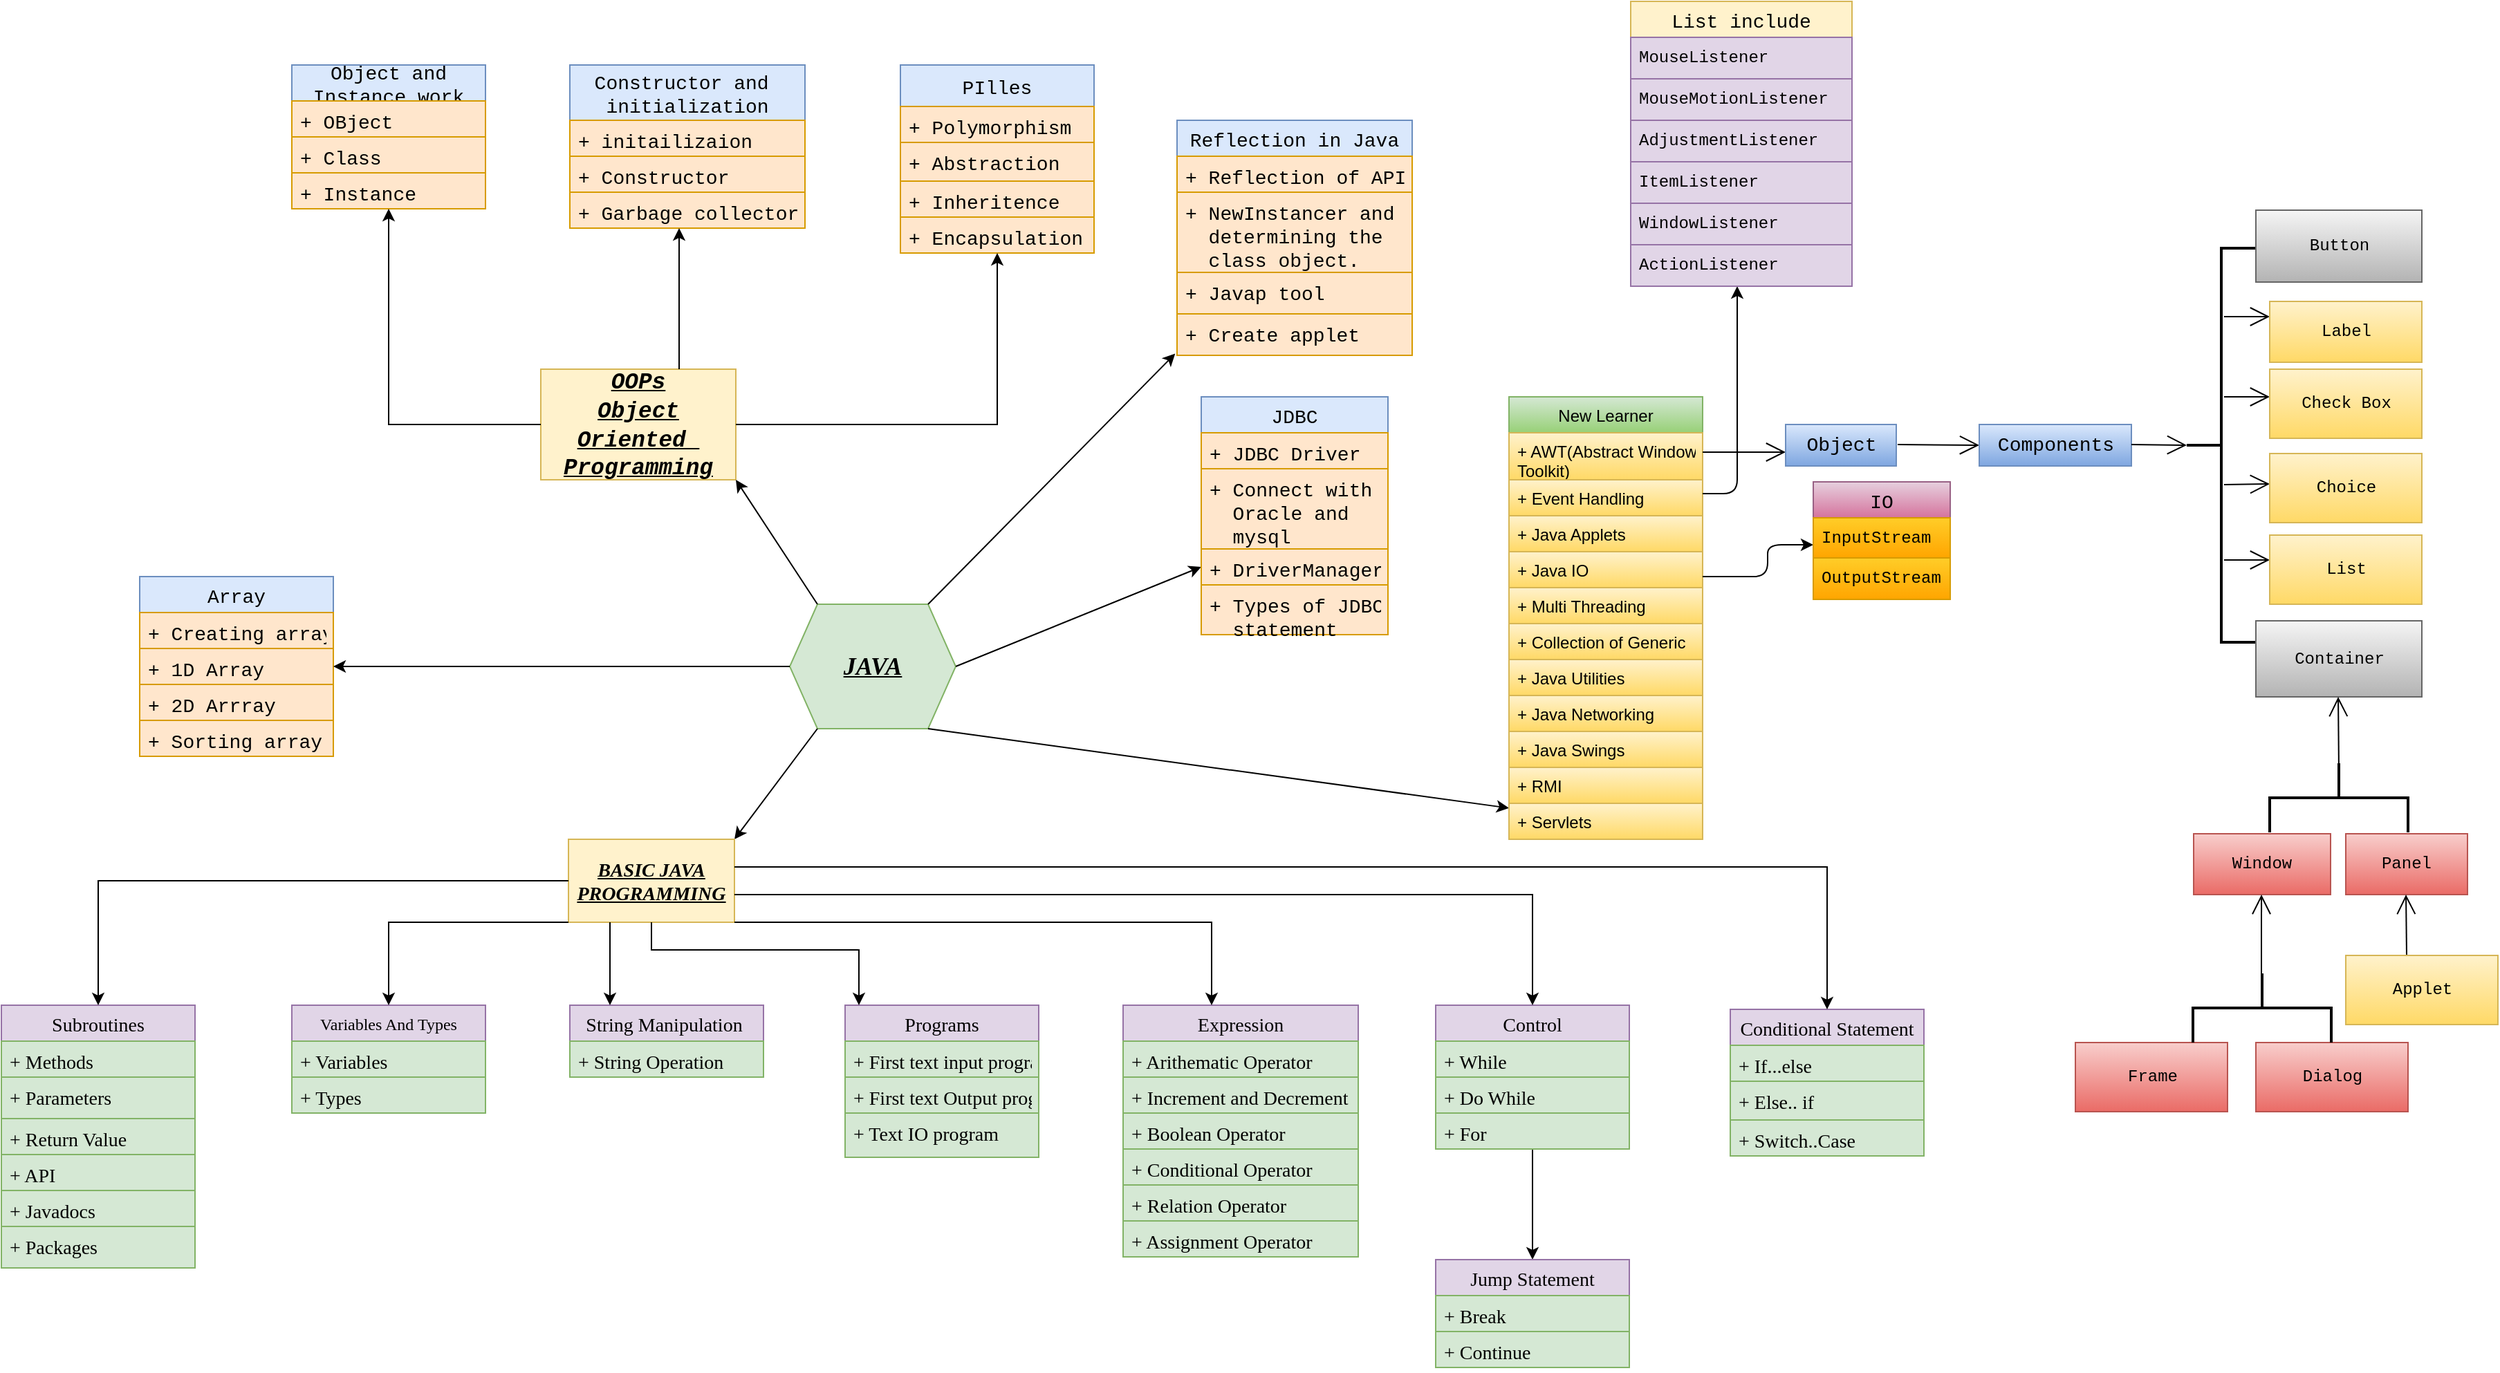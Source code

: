 <mxfile version="20.0.4" type="github">
  <diagram id="MmEPVt8AXvL0y0G6dtoI" name="Page-1">
    <mxGraphModel dx="2903" dy="2247" grid="1" gridSize="11" guides="1" tooltips="1" connect="1" arrows="1" fold="1" page="1" pageScale="1" pageWidth="827" pageHeight="1169" background="#FFFFFF" math="0" shadow="0">
      <root>
        <mxCell id="0" />
        <mxCell id="1" parent="0" />
        <mxCell id="1txfP_tEEvy0SsZAOrRQ-7" value="&lt;h2&gt;&lt;i&gt;&lt;b&gt;&lt;u&gt;JAVA&lt;/u&gt;&lt;/b&gt;&lt;/i&gt;&lt;/h2&gt;" style="shape=hexagon;perimeter=hexagonPerimeter2;whiteSpace=wrap;html=1;fixedSize=1;fontFamily=Lucida Console;strokeColor=#82b366;rounded=0;shadow=0;fillColor=#d5e8d4;" parent="1" vertex="1">
          <mxGeometry x="360" y="230" width="120" height="90" as="geometry" />
        </mxCell>
        <mxCell id="1txfP_tEEvy0SsZAOrRQ-9" value="" style="endArrow=classic;html=1;rounded=0;fontFamily=Lucida Console;entryX=1;entryY=0;entryDx=0;entryDy=0;" parent="1" target="1txfP_tEEvy0SsZAOrRQ-11" edge="1">
          <mxGeometry width="50" height="50" relative="1" as="geometry">
            <mxPoint x="380" y="320" as="sourcePoint" />
            <mxPoint x="330" y="400" as="targetPoint" />
          </mxGeometry>
        </mxCell>
        <mxCell id="1txfP_tEEvy0SsZAOrRQ-11" value="&lt;h3&gt;&lt;b&gt;&lt;u&gt;&lt;i&gt;&lt;font face=&quot;Times New Roman&quot;&gt;BASIC JAVA PROGRAMMING&lt;/font&gt;&lt;/i&gt;&lt;/u&gt;&lt;/b&gt;&lt;/h3&gt;" style="rounded=0;whiteSpace=wrap;html=1;shadow=0;fontFamily=Lucida Console;strokeColor=#d6b656;fillColor=#fff2cc;" parent="1" vertex="1">
          <mxGeometry x="200" y="400" width="120" height="60" as="geometry" />
        </mxCell>
        <mxCell id="1txfP_tEEvy0SsZAOrRQ-21" value="Variables And Types" style="swimlane;fontStyle=0;childLayout=stackLayout;horizontal=1;startSize=26;fillColor=#e1d5e7;horizontalStack=0;resizeParent=1;resizeParentMax=0;resizeLast=0;collapsible=1;marginBottom=0;rounded=0;shadow=0;fontFamily=Times New Roman;strokeColor=#9673a6;" parent="1" vertex="1">
          <mxGeometry y="520" width="140" height="78" as="geometry" />
        </mxCell>
        <mxCell id="1txfP_tEEvy0SsZAOrRQ-22" value="+ Variables" style="text;strokeColor=#82b366;fillColor=#d5e8d4;align=left;verticalAlign=top;spacingLeft=4;spacingRight=4;overflow=hidden;rotatable=0;points=[[0,0.5],[1,0.5]];portConstraint=eastwest;rounded=0;shadow=0;fontFamily=Times New Roman;fontSize=14;" parent="1txfP_tEEvy0SsZAOrRQ-21" vertex="1">
          <mxGeometry y="26" width="140" height="26" as="geometry" />
        </mxCell>
        <mxCell id="1txfP_tEEvy0SsZAOrRQ-23" value="+ Types" style="text;strokeColor=#82b366;fillColor=#d5e8d4;align=left;verticalAlign=top;spacingLeft=4;spacingRight=4;overflow=hidden;rotatable=0;points=[[0,0.5],[1,0.5]];portConstraint=eastwest;rounded=0;shadow=0;fontFamily=Times New Roman;fontSize=14;" parent="1txfP_tEEvy0SsZAOrRQ-21" vertex="1">
          <mxGeometry y="52" width="140" height="26" as="geometry" />
        </mxCell>
        <mxCell id="1txfP_tEEvy0SsZAOrRQ-25" value="String Manipulation " style="swimlane;fontStyle=0;childLayout=stackLayout;horizontal=1;startSize=26;fillColor=#e1d5e7;horizontalStack=0;resizeParent=1;resizeParentMax=0;resizeLast=0;collapsible=1;marginBottom=0;rounded=0;shadow=0;fontFamily=Times New Roman;fontSize=14;strokeColor=#9673a6;" parent="1" vertex="1">
          <mxGeometry x="201" y="520" width="140" height="52" as="geometry" />
        </mxCell>
        <mxCell id="1txfP_tEEvy0SsZAOrRQ-26" value="+ String Operation" style="text;strokeColor=#82b366;fillColor=#d5e8d4;align=left;verticalAlign=top;spacingLeft=4;spacingRight=4;overflow=hidden;rotatable=0;points=[[0,0.5],[1,0.5]];portConstraint=eastwest;rounded=0;shadow=0;fontFamily=Times New Roman;fontSize=14;" parent="1txfP_tEEvy0SsZAOrRQ-25" vertex="1">
          <mxGeometry y="26" width="140" height="26" as="geometry" />
        </mxCell>
        <mxCell id="1txfP_tEEvy0SsZAOrRQ-29" value="Programs" style="swimlane;fontStyle=0;childLayout=stackLayout;horizontal=1;startSize=26;fillColor=#e1d5e7;horizontalStack=0;resizeParent=1;resizeParentMax=0;resizeLast=0;collapsible=1;marginBottom=0;rounded=0;shadow=0;fontFamily=Times New Roman;fontSize=14;strokeColor=#9673a6;" parent="1" vertex="1">
          <mxGeometry x="400" y="520" width="140" height="110" as="geometry" />
        </mxCell>
        <mxCell id="1txfP_tEEvy0SsZAOrRQ-30" value="+ First text input program" style="text;strokeColor=#82b366;fillColor=#d5e8d4;align=left;verticalAlign=top;spacingLeft=4;spacingRight=4;overflow=hidden;rotatable=0;points=[[0,0.5],[1,0.5]];portConstraint=eastwest;rounded=0;shadow=0;fontFamily=Times New Roman;fontSize=14;" parent="1txfP_tEEvy0SsZAOrRQ-29" vertex="1">
          <mxGeometry y="26" width="140" height="26" as="geometry" />
        </mxCell>
        <mxCell id="1txfP_tEEvy0SsZAOrRQ-31" value="+ First text Output program" style="text;strokeColor=#82b366;fillColor=#d5e8d4;align=left;verticalAlign=top;spacingLeft=4;spacingRight=4;overflow=hidden;rotatable=0;points=[[0,0.5],[1,0.5]];portConstraint=eastwest;rounded=0;shadow=0;fontFamily=Times New Roman;fontSize=14;" parent="1txfP_tEEvy0SsZAOrRQ-29" vertex="1">
          <mxGeometry y="52" width="140" height="26" as="geometry" />
        </mxCell>
        <mxCell id="1txfP_tEEvy0SsZAOrRQ-32" value="+ Text IO program&#xa;" style="text;strokeColor=#82b366;fillColor=#d5e8d4;align=left;verticalAlign=top;spacingLeft=4;spacingRight=4;overflow=hidden;rotatable=0;points=[[0,0.5],[1,0.5]];portConstraint=eastwest;rounded=0;shadow=0;fontFamily=Times New Roman;fontSize=14;" parent="1txfP_tEEvy0SsZAOrRQ-29" vertex="1">
          <mxGeometry y="78" width="140" height="32" as="geometry" />
        </mxCell>
        <mxCell id="1txfP_tEEvy0SsZAOrRQ-34" value="Expression" style="swimlane;fontStyle=0;childLayout=stackLayout;horizontal=1;startSize=26;fillColor=#e1d5e7;horizontalStack=0;resizeParent=1;resizeParentMax=0;resizeLast=0;collapsible=1;marginBottom=0;rounded=0;shadow=0;fontFamily=Times New Roman;fontSize=14;strokeColor=#9673a6;" parent="1" vertex="1">
          <mxGeometry x="601" y="520" width="170" height="182" as="geometry" />
        </mxCell>
        <mxCell id="1txfP_tEEvy0SsZAOrRQ-35" value="+ Arithematic Operator" style="text;strokeColor=#82b366;fillColor=#d5e8d4;align=left;verticalAlign=top;spacingLeft=4;spacingRight=4;overflow=hidden;rotatable=0;points=[[0,0.5],[1,0.5]];portConstraint=eastwest;rounded=0;shadow=0;fontFamily=Times New Roman;fontSize=14;" parent="1txfP_tEEvy0SsZAOrRQ-34" vertex="1">
          <mxGeometry y="26" width="170" height="26" as="geometry" />
        </mxCell>
        <mxCell id="1txfP_tEEvy0SsZAOrRQ-36" value="+ Increment and Decrement " style="text;strokeColor=#82b366;fillColor=#d5e8d4;align=left;verticalAlign=top;spacingLeft=4;spacingRight=4;overflow=hidden;rotatable=0;points=[[0,0.5],[1,0.5]];portConstraint=eastwest;rounded=0;shadow=0;fontFamily=Times New Roman;fontSize=14;" parent="1txfP_tEEvy0SsZAOrRQ-34" vertex="1">
          <mxGeometry y="52" width="170" height="26" as="geometry" />
        </mxCell>
        <mxCell id="1txfP_tEEvy0SsZAOrRQ-51" value="+ Boolean Operator " style="text;strokeColor=#82b366;fillColor=#d5e8d4;align=left;verticalAlign=top;spacingLeft=4;spacingRight=4;overflow=hidden;rotatable=0;points=[[0,0.5],[1,0.5]];portConstraint=eastwest;rounded=0;shadow=0;fontFamily=Times New Roman;fontSize=14;" parent="1txfP_tEEvy0SsZAOrRQ-34" vertex="1">
          <mxGeometry y="78" width="170" height="26" as="geometry" />
        </mxCell>
        <mxCell id="1txfP_tEEvy0SsZAOrRQ-52" value="+ Conditional Operator" style="text;strokeColor=#82b366;fillColor=#d5e8d4;align=left;verticalAlign=top;spacingLeft=4;spacingRight=4;overflow=hidden;rotatable=0;points=[[0,0.5],[1,0.5]];portConstraint=eastwest;rounded=0;shadow=0;fontFamily=Times New Roman;fontSize=14;" parent="1txfP_tEEvy0SsZAOrRQ-34" vertex="1">
          <mxGeometry y="104" width="170" height="26" as="geometry" />
        </mxCell>
        <mxCell id="1txfP_tEEvy0SsZAOrRQ-37" value="+ Relation Operator" style="text;strokeColor=#82b366;fillColor=#d5e8d4;align=left;verticalAlign=top;spacingLeft=4;spacingRight=4;overflow=hidden;rotatable=0;points=[[0,0.5],[1,0.5]];portConstraint=eastwest;rounded=0;shadow=0;fontFamily=Times New Roman;fontSize=14;" parent="1txfP_tEEvy0SsZAOrRQ-34" vertex="1">
          <mxGeometry y="130" width="170" height="26" as="geometry" />
        </mxCell>
        <mxCell id="1txfP_tEEvy0SsZAOrRQ-53" value="+ Assignment Operator" style="text;strokeColor=#82b366;fillColor=#d5e8d4;align=left;verticalAlign=top;spacingLeft=4;spacingRight=4;overflow=hidden;rotatable=0;points=[[0,0.5],[1,0.5]];portConstraint=eastwest;rounded=0;shadow=0;fontFamily=Times New Roman;fontSize=14;" parent="1txfP_tEEvy0SsZAOrRQ-34" vertex="1">
          <mxGeometry y="156" width="170" height="26" as="geometry" />
        </mxCell>
        <mxCell id="1txfP_tEEvy0SsZAOrRQ-77" value="" style="edgeStyle=orthogonalEdgeStyle;rounded=0;orthogonalLoop=1;jettySize=auto;html=1;fontFamily=Times New Roman;fontSize=14;" parent="1" source="1txfP_tEEvy0SsZAOrRQ-69" target="1txfP_tEEvy0SsZAOrRQ-73" edge="1">
          <mxGeometry relative="1" as="geometry" />
        </mxCell>
        <mxCell id="1txfP_tEEvy0SsZAOrRQ-69" value="Control" style="swimlane;fontStyle=0;childLayout=stackLayout;horizontal=1;startSize=26;fillColor=#e1d5e7;horizontalStack=0;resizeParent=1;resizeParentMax=0;resizeLast=0;collapsible=1;marginBottom=0;rounded=0;shadow=0;fontFamily=Times New Roman;fontSize=14;strokeColor=#9673a6;" parent="1" vertex="1">
          <mxGeometry x="827" y="520" width="140" height="104" as="geometry" />
        </mxCell>
        <mxCell id="1txfP_tEEvy0SsZAOrRQ-70" value="+ While" style="text;strokeColor=#82b366;fillColor=#d5e8d4;align=left;verticalAlign=top;spacingLeft=4;spacingRight=4;overflow=hidden;rotatable=0;points=[[0,0.5],[1,0.5]];portConstraint=eastwest;rounded=0;shadow=0;fontFamily=Times New Roman;fontSize=14;" parent="1txfP_tEEvy0SsZAOrRQ-69" vertex="1">
          <mxGeometry y="26" width="140" height="26" as="geometry" />
        </mxCell>
        <mxCell id="1txfP_tEEvy0SsZAOrRQ-71" value="+ Do While" style="text;strokeColor=#82b366;fillColor=#d5e8d4;align=left;verticalAlign=top;spacingLeft=4;spacingRight=4;overflow=hidden;rotatable=0;points=[[0,0.5],[1,0.5]];portConstraint=eastwest;rounded=0;shadow=0;fontFamily=Times New Roman;fontSize=14;" parent="1txfP_tEEvy0SsZAOrRQ-69" vertex="1">
          <mxGeometry y="52" width="140" height="26" as="geometry" />
        </mxCell>
        <mxCell id="1txfP_tEEvy0SsZAOrRQ-72" value="+ For" style="text;strokeColor=#82b366;fillColor=#d5e8d4;align=left;verticalAlign=top;spacingLeft=4;spacingRight=4;overflow=hidden;rotatable=0;points=[[0,0.5],[1,0.5]];portConstraint=eastwest;rounded=0;shadow=0;fontFamily=Times New Roman;fontSize=14;" parent="1txfP_tEEvy0SsZAOrRQ-69" vertex="1">
          <mxGeometry y="78" width="140" height="26" as="geometry" />
        </mxCell>
        <mxCell id="1txfP_tEEvy0SsZAOrRQ-73" value="Jump Statement" style="swimlane;fontStyle=0;childLayout=stackLayout;horizontal=1;startSize=26;fillColor=#e1d5e7;horizontalStack=0;resizeParent=1;resizeParentMax=0;resizeLast=0;collapsible=1;marginBottom=0;rounded=0;shadow=0;fontFamily=Times New Roman;fontSize=14;strokeColor=#9673a6;" parent="1" vertex="1">
          <mxGeometry x="827" y="704" width="140" height="78" as="geometry" />
        </mxCell>
        <mxCell id="1txfP_tEEvy0SsZAOrRQ-74" value="+ Break" style="text;strokeColor=#82b366;fillColor=#d5e8d4;align=left;verticalAlign=top;spacingLeft=4;spacingRight=4;overflow=hidden;rotatable=0;points=[[0,0.5],[1,0.5]];portConstraint=eastwest;rounded=0;shadow=0;fontFamily=Times New Roman;fontSize=14;" parent="1txfP_tEEvy0SsZAOrRQ-73" vertex="1">
          <mxGeometry y="26" width="140" height="26" as="geometry" />
        </mxCell>
        <mxCell id="1txfP_tEEvy0SsZAOrRQ-75" value="+ Continue" style="text;strokeColor=#82b366;fillColor=#d5e8d4;align=left;verticalAlign=top;spacingLeft=4;spacingRight=4;overflow=hidden;rotatable=0;points=[[0,0.5],[1,0.5]];portConstraint=eastwest;rounded=0;shadow=0;fontFamily=Times New Roman;fontSize=14;" parent="1txfP_tEEvy0SsZAOrRQ-73" vertex="1">
          <mxGeometry y="52" width="140" height="26" as="geometry" />
        </mxCell>
        <mxCell id="1txfP_tEEvy0SsZAOrRQ-78" value="Conditional Statement" style="swimlane;fontStyle=0;childLayout=stackLayout;horizontal=1;startSize=26;fillColor=#e1d5e7;horizontalStack=0;resizeParent=1;resizeParentMax=0;resizeLast=0;collapsible=1;marginBottom=0;rounded=0;shadow=0;fontFamily=Times New Roman;fontSize=14;strokeColor=#9673a6;" parent="1" vertex="1">
          <mxGeometry x="1040" y="523" width="140" height="106" as="geometry" />
        </mxCell>
        <mxCell id="1txfP_tEEvy0SsZAOrRQ-79" value="+ If...else" style="text;strokeColor=#82b366;fillColor=#d5e8d4;align=left;verticalAlign=top;spacingLeft=4;spacingRight=4;overflow=hidden;rotatable=0;points=[[0,0.5],[1,0.5]];portConstraint=eastwest;rounded=0;shadow=0;fontFamily=Times New Roman;fontSize=14;" parent="1txfP_tEEvy0SsZAOrRQ-78" vertex="1">
          <mxGeometry y="26" width="140" height="26" as="geometry" />
        </mxCell>
        <mxCell id="1txfP_tEEvy0SsZAOrRQ-80" value="+ Else.. if" style="text;strokeColor=#82b366;fillColor=#d5e8d4;align=left;verticalAlign=top;spacingLeft=4;spacingRight=4;overflow=hidden;rotatable=0;points=[[0,0.5],[1,0.5]];portConstraint=eastwest;rounded=0;shadow=0;fontFamily=Times New Roman;fontSize=14;" parent="1txfP_tEEvy0SsZAOrRQ-78" vertex="1">
          <mxGeometry y="52" width="140" height="28" as="geometry" />
        </mxCell>
        <mxCell id="1txfP_tEEvy0SsZAOrRQ-81" value="+ Switch..Case" style="text;strokeColor=#82b366;fillColor=#d5e8d4;align=left;verticalAlign=top;spacingLeft=4;spacingRight=4;overflow=hidden;rotatable=0;points=[[0,0.5],[1,0.5]];portConstraint=eastwest;rounded=0;shadow=0;fontFamily=Times New Roman;fontSize=14;" parent="1txfP_tEEvy0SsZAOrRQ-78" vertex="1">
          <mxGeometry y="80" width="140" height="26" as="geometry" />
        </mxCell>
        <mxCell id="1txfP_tEEvy0SsZAOrRQ-82" value="Subroutines" style="swimlane;fontStyle=0;childLayout=stackLayout;horizontal=1;startSize=26;fillColor=#e1d5e7;horizontalStack=0;resizeParent=1;resizeParentMax=0;resizeLast=0;collapsible=1;marginBottom=0;rounded=0;shadow=0;fontFamily=Times New Roman;fontSize=14;strokeColor=#9673a6;" parent="1" vertex="1">
          <mxGeometry x="-210" y="520" width="140" height="190" as="geometry" />
        </mxCell>
        <mxCell id="1txfP_tEEvy0SsZAOrRQ-83" value="+ Methods " style="text;strokeColor=#82b366;fillColor=#d5e8d4;align=left;verticalAlign=top;spacingLeft=4;spacingRight=4;overflow=hidden;rotatable=0;points=[[0,0.5],[1,0.5]];portConstraint=eastwest;rounded=0;shadow=0;fontFamily=Times New Roman;fontSize=14;" parent="1txfP_tEEvy0SsZAOrRQ-82" vertex="1">
          <mxGeometry y="26" width="140" height="26" as="geometry" />
        </mxCell>
        <mxCell id="1txfP_tEEvy0SsZAOrRQ-84" value="+ Parameters" style="text;strokeColor=#82b366;fillColor=#d5e8d4;align=left;verticalAlign=top;spacingLeft=4;spacingRight=4;overflow=hidden;rotatable=0;points=[[0,0.5],[1,0.5]];portConstraint=eastwest;rounded=0;shadow=0;fontFamily=Times New Roman;fontSize=14;" parent="1txfP_tEEvy0SsZAOrRQ-82" vertex="1">
          <mxGeometry y="52" width="140" height="30" as="geometry" />
        </mxCell>
        <mxCell id="1txfP_tEEvy0SsZAOrRQ-86" value="+ Return Value" style="text;strokeColor=#82b366;fillColor=#d5e8d4;align=left;verticalAlign=top;spacingLeft=4;spacingRight=4;overflow=hidden;rotatable=0;points=[[0,0.5],[1,0.5]];portConstraint=eastwest;rounded=0;shadow=0;fontFamily=Times New Roman;fontSize=14;" parent="1txfP_tEEvy0SsZAOrRQ-82" vertex="1">
          <mxGeometry y="82" width="140" height="26" as="geometry" />
        </mxCell>
        <mxCell id="1txfP_tEEvy0SsZAOrRQ-85" value="+ API" style="text;strokeColor=#82b366;fillColor=#d5e8d4;align=left;verticalAlign=top;spacingLeft=4;spacingRight=4;overflow=hidden;rotatable=0;points=[[0,0.5],[1,0.5]];portConstraint=eastwest;rounded=0;shadow=0;fontFamily=Times New Roman;fontSize=14;" parent="1txfP_tEEvy0SsZAOrRQ-82" vertex="1">
          <mxGeometry y="108" width="140" height="26" as="geometry" />
        </mxCell>
        <mxCell id="1txfP_tEEvy0SsZAOrRQ-87" value="+ Javadocs" style="text;strokeColor=#82b366;fillColor=#d5e8d4;align=left;verticalAlign=top;spacingLeft=4;spacingRight=4;overflow=hidden;rotatable=0;points=[[0,0.5],[1,0.5]];portConstraint=eastwest;rounded=0;shadow=0;fontFamily=Times New Roman;fontSize=14;" parent="1txfP_tEEvy0SsZAOrRQ-82" vertex="1">
          <mxGeometry y="134" width="140" height="26" as="geometry" />
        </mxCell>
        <mxCell id="1txfP_tEEvy0SsZAOrRQ-88" value="+ Packages" style="text;strokeColor=#82b366;fillColor=#d5e8d4;align=left;verticalAlign=top;spacingLeft=4;spacingRight=4;overflow=hidden;rotatable=0;points=[[0,0.5],[1,0.5]];portConstraint=eastwest;rounded=0;shadow=0;fontFamily=Times New Roman;fontSize=14;" parent="1txfP_tEEvy0SsZAOrRQ-82" vertex="1">
          <mxGeometry y="160" width="140" height="30" as="geometry" />
        </mxCell>
        <mxCell id="1txfP_tEEvy0SsZAOrRQ-89" value="" style="edgeStyle=segmentEdgeStyle;endArrow=classic;html=1;rounded=0;fontFamily=Times New Roman;fontSize=14;" parent="1" source="1txfP_tEEvy0SsZAOrRQ-11" target="1txfP_tEEvy0SsZAOrRQ-82" edge="1">
          <mxGeometry width="50" height="50" relative="1" as="geometry">
            <mxPoint x="-80" y="440" as="sourcePoint" />
            <mxPoint x="-30" y="390" as="targetPoint" />
          </mxGeometry>
        </mxCell>
        <mxCell id="1txfP_tEEvy0SsZAOrRQ-90" value="" style="edgeStyle=segmentEdgeStyle;endArrow=classic;html=1;rounded=0;fontFamily=Times New Roman;fontSize=14;exitX=0;exitY=1;exitDx=0;exitDy=0;" parent="1" source="1txfP_tEEvy0SsZAOrRQ-11" target="1txfP_tEEvy0SsZAOrRQ-21" edge="1">
          <mxGeometry width="50" height="50" relative="1" as="geometry">
            <mxPoint x="30" y="510" as="sourcePoint" />
            <mxPoint x="80" y="460" as="targetPoint" />
          </mxGeometry>
        </mxCell>
        <mxCell id="1txfP_tEEvy0SsZAOrRQ-91" value="" style="edgeStyle=segmentEdgeStyle;endArrow=classic;html=1;rounded=0;fontFamily=Times New Roman;fontSize=14;" parent="1" source="1txfP_tEEvy0SsZAOrRQ-11" target="1txfP_tEEvy0SsZAOrRQ-25" edge="1">
          <mxGeometry width="50" height="50" relative="1" as="geometry">
            <mxPoint x="220" y="520" as="sourcePoint" />
            <mxPoint x="270" y="520" as="targetPoint" />
            <Array as="points">
              <mxPoint x="230" y="490" />
              <mxPoint x="230" y="490" />
            </Array>
          </mxGeometry>
        </mxCell>
        <mxCell id="1txfP_tEEvy0SsZAOrRQ-94" value="" style="edgeStyle=elbowEdgeStyle;elbow=vertical;endArrow=classic;html=1;rounded=0;fontFamily=Times New Roman;fontSize=14;" parent="1" source="1txfP_tEEvy0SsZAOrRQ-11" target="1txfP_tEEvy0SsZAOrRQ-29" edge="1">
          <mxGeometry width="50" height="50" relative="1" as="geometry">
            <mxPoint x="310" y="510" as="sourcePoint" />
            <mxPoint x="360" y="460" as="targetPoint" />
            <Array as="points">
              <mxPoint x="410" y="480" />
              <mxPoint x="420" y="490" />
              <mxPoint x="330" y="485" />
            </Array>
          </mxGeometry>
        </mxCell>
        <mxCell id="1txfP_tEEvy0SsZAOrRQ-96" value="" style="edgeStyle=segmentEdgeStyle;endArrow=classic;html=1;rounded=0;fontFamily=Times New Roman;fontSize=14;exitX=1;exitY=1;exitDx=0;exitDy=0;" parent="1" source="1txfP_tEEvy0SsZAOrRQ-11" target="1txfP_tEEvy0SsZAOrRQ-34" edge="1">
          <mxGeometry width="50" height="50" relative="1" as="geometry">
            <mxPoint x="460" y="440" as="sourcePoint" />
            <mxPoint x="660" y="490" as="targetPoint" />
            <Array as="points">
              <mxPoint x="665" y="460" />
            </Array>
          </mxGeometry>
        </mxCell>
        <mxCell id="1txfP_tEEvy0SsZAOrRQ-97" value="" style="edgeStyle=segmentEdgeStyle;endArrow=classic;html=1;rounded=0;fontFamily=Times New Roman;fontSize=14;" parent="1" target="1txfP_tEEvy0SsZAOrRQ-69" edge="1">
          <mxGeometry width="50" height="50" relative="1" as="geometry">
            <mxPoint x="320" y="440" as="sourcePoint" />
            <mxPoint x="370" y="390" as="targetPoint" />
            <Array as="points">
              <mxPoint x="897" y="440" />
            </Array>
          </mxGeometry>
        </mxCell>
        <mxCell id="1txfP_tEEvy0SsZAOrRQ-98" value="" style="edgeStyle=segmentEdgeStyle;endArrow=classic;html=1;rounded=0;fontFamily=Times New Roman;fontSize=14;" parent="1" target="1txfP_tEEvy0SsZAOrRQ-78" edge="1">
          <mxGeometry width="50" height="50" relative="1" as="geometry">
            <mxPoint x="320" y="420" as="sourcePoint" />
            <mxPoint x="370" y="370" as="targetPoint" />
            <Array as="points">
              <mxPoint x="1110" y="420" />
            </Array>
          </mxGeometry>
        </mxCell>
        <mxCell id="1txfP_tEEvy0SsZAOrRQ-99" value="&lt;h3&gt;&lt;font face=&quot;Courier New&quot;&gt;&lt;i&gt;&lt;u&gt;OOPs&lt;br&gt;Object Oriented&amp;nbsp;&lt;br&gt;Programming&lt;/u&gt;&lt;/i&gt;&lt;/font&gt;&lt;/h3&gt;" style="rounded=0;whiteSpace=wrap;html=1;shadow=0;fontFamily=Times New Roman;fontSize=14;strokeColor=#d6b656;align=center;fillColor=#fff2cc;" parent="1" vertex="1">
          <mxGeometry x="180" y="60" width="141" height="80" as="geometry" />
        </mxCell>
        <mxCell id="1txfP_tEEvy0SsZAOrRQ-100" value="" style="endArrow=classic;html=1;rounded=0;fontFamily=Times New Roman;fontSize=14;entryX=1;entryY=1;entryDx=0;entryDy=0;" parent="1" target="1txfP_tEEvy0SsZAOrRQ-99" edge="1">
          <mxGeometry width="50" height="50" relative="1" as="geometry">
            <mxPoint x="380" y="230" as="sourcePoint" />
            <mxPoint x="500" y="130" as="targetPoint" />
          </mxGeometry>
        </mxCell>
        <mxCell id="1txfP_tEEvy0SsZAOrRQ-101" value="Object and&#xa;Instance work" style="swimlane;fontStyle=0;childLayout=stackLayout;horizontal=1;startSize=26;fillColor=#dae8fc;horizontalStack=0;resizeParent=1;resizeParentMax=0;resizeLast=0;collapsible=1;marginBottom=0;rounded=0;shadow=0;fontFamily=Courier New;fontSize=14;strokeColor=#6c8ebf;" parent="1" vertex="1">
          <mxGeometry y="-160" width="140" height="104" as="geometry" />
        </mxCell>
        <mxCell id="1txfP_tEEvy0SsZAOrRQ-102" value="+ OBject" style="text;strokeColor=#d79b00;fillColor=#ffe6cc;align=left;verticalAlign=top;spacingLeft=4;spacingRight=4;overflow=hidden;rotatable=0;points=[[0,0.5],[1,0.5]];portConstraint=eastwest;rounded=0;shadow=0;fontFamily=Courier New;fontSize=14;" parent="1txfP_tEEvy0SsZAOrRQ-101" vertex="1">
          <mxGeometry y="26" width="140" height="26" as="geometry" />
        </mxCell>
        <mxCell id="1txfP_tEEvy0SsZAOrRQ-103" value="+ Class" style="text;strokeColor=#d79b00;fillColor=#ffe6cc;align=left;verticalAlign=top;spacingLeft=4;spacingRight=4;overflow=hidden;rotatable=0;points=[[0,0.5],[1,0.5]];portConstraint=eastwest;rounded=0;shadow=0;fontFamily=Courier New;fontSize=14;" parent="1txfP_tEEvy0SsZAOrRQ-101" vertex="1">
          <mxGeometry y="52" width="140" height="26" as="geometry" />
        </mxCell>
        <mxCell id="1txfP_tEEvy0SsZAOrRQ-104" value="+ Instance " style="text;strokeColor=#d79b00;fillColor=#ffe6cc;align=left;verticalAlign=top;spacingLeft=4;spacingRight=4;overflow=hidden;rotatable=0;points=[[0,0.5],[1,0.5]];portConstraint=eastwest;rounded=0;shadow=0;fontFamily=Courier New;fontSize=14;" parent="1txfP_tEEvy0SsZAOrRQ-101" vertex="1">
          <mxGeometry y="78" width="140" height="26" as="geometry" />
        </mxCell>
        <mxCell id="1txfP_tEEvy0SsZAOrRQ-105" value="Constructor and &#xa;initialization" style="swimlane;fontStyle=0;childLayout=stackLayout;horizontal=1;startSize=40;fillColor=#dae8fc;horizontalStack=0;resizeParent=1;resizeParentMax=0;resizeLast=0;collapsible=1;marginBottom=0;rounded=0;shadow=0;fontFamily=Courier New;fontSize=14;strokeColor=#6c8ebf;" parent="1" vertex="1">
          <mxGeometry x="201" y="-160" width="170" height="118" as="geometry" />
        </mxCell>
        <mxCell id="1txfP_tEEvy0SsZAOrRQ-106" value="+ initailizaion    " style="text;strokeColor=#d79b00;fillColor=#ffe6cc;align=left;verticalAlign=top;spacingLeft=4;spacingRight=4;overflow=hidden;rotatable=0;points=[[0,0.5],[1,0.5]];portConstraint=eastwest;rounded=0;shadow=0;fontFamily=Courier New;fontSize=14;" parent="1txfP_tEEvy0SsZAOrRQ-105" vertex="1">
          <mxGeometry y="40" width="170" height="26" as="geometry" />
        </mxCell>
        <mxCell id="1txfP_tEEvy0SsZAOrRQ-107" value="+ Constructor" style="text;strokeColor=#d79b00;fillColor=#ffe6cc;align=left;verticalAlign=top;spacingLeft=4;spacingRight=4;overflow=hidden;rotatable=0;points=[[0,0.5],[1,0.5]];portConstraint=eastwest;rounded=0;shadow=0;fontFamily=Courier New;fontSize=14;" parent="1txfP_tEEvy0SsZAOrRQ-105" vertex="1">
          <mxGeometry y="66" width="170" height="26" as="geometry" />
        </mxCell>
        <mxCell id="1txfP_tEEvy0SsZAOrRQ-108" value="+ Garbage collector" style="text;strokeColor=#d79b00;fillColor=#ffe6cc;align=left;verticalAlign=top;spacingLeft=4;spacingRight=4;overflow=hidden;rotatable=0;points=[[0,0.5],[1,0.5]];portConstraint=eastwest;rounded=0;shadow=0;fontFamily=Courier New;fontSize=14;" parent="1txfP_tEEvy0SsZAOrRQ-105" vertex="1">
          <mxGeometry y="92" width="170" height="26" as="geometry" />
        </mxCell>
        <mxCell id="1txfP_tEEvy0SsZAOrRQ-110" value="PIlles" style="swimlane;fontStyle=0;childLayout=stackLayout;horizontal=1;startSize=30;fillColor=#dae8fc;horizontalStack=0;resizeParent=1;resizeParentMax=0;resizeLast=0;collapsible=1;marginBottom=0;rounded=0;shadow=0;fontFamily=Courier New;fontSize=14;strokeColor=#6c8ebf;" parent="1" vertex="1">
          <mxGeometry x="440" y="-160" width="140" height="136" as="geometry" />
        </mxCell>
        <mxCell id="1txfP_tEEvy0SsZAOrRQ-111" value="+ Polymorphism" style="text;strokeColor=#d79b00;fillColor=#ffe6cc;align=left;verticalAlign=top;spacingLeft=4;spacingRight=4;overflow=hidden;rotatable=0;points=[[0,0.5],[1,0.5]];portConstraint=eastwest;rounded=0;shadow=0;fontFamily=Courier New;fontSize=14;" parent="1txfP_tEEvy0SsZAOrRQ-110" vertex="1">
          <mxGeometry y="30" width="140" height="26" as="geometry" />
        </mxCell>
        <mxCell id="1txfP_tEEvy0SsZAOrRQ-113" value="+ Abstraction" style="text;strokeColor=#d79b00;fillColor=#ffe6cc;align=left;verticalAlign=top;spacingLeft=4;spacingRight=4;overflow=hidden;rotatable=0;points=[[0,0.5],[1,0.5]];portConstraint=eastwest;rounded=0;shadow=0;fontFamily=Courier New;fontSize=14;" parent="1txfP_tEEvy0SsZAOrRQ-110" vertex="1">
          <mxGeometry y="56" width="140" height="28" as="geometry" />
        </mxCell>
        <mxCell id="1txfP_tEEvy0SsZAOrRQ-112" value="+ Inheritence&#xa;" style="text;strokeColor=#d79b00;fillColor=#ffe6cc;align=left;verticalAlign=top;spacingLeft=4;spacingRight=4;overflow=hidden;rotatable=0;points=[[0,0.5],[1,0.5]];portConstraint=eastwest;rounded=0;shadow=0;fontFamily=Courier New;fontSize=14;" parent="1txfP_tEEvy0SsZAOrRQ-110" vertex="1">
          <mxGeometry y="84" width="140" height="26" as="geometry" />
        </mxCell>
        <mxCell id="1txfP_tEEvy0SsZAOrRQ-114" value="+ Encapsulation" style="text;strokeColor=#d79b00;fillColor=#ffe6cc;align=left;verticalAlign=top;spacingLeft=4;spacingRight=4;overflow=hidden;rotatable=0;points=[[0,0.5],[1,0.5]];portConstraint=eastwest;rounded=0;shadow=0;fontFamily=Courier New;fontSize=14;" parent="1txfP_tEEvy0SsZAOrRQ-110" vertex="1">
          <mxGeometry y="110" width="140" height="26" as="geometry" />
        </mxCell>
        <mxCell id="1txfP_tEEvy0SsZAOrRQ-115" value="Array" style="swimlane;fontStyle=0;childLayout=stackLayout;horizontal=1;startSize=26;fillColor=#dae8fc;horizontalStack=0;resizeParent=1;resizeParentMax=0;resizeLast=0;collapsible=1;marginBottom=0;rounded=0;shadow=0;fontFamily=Courier New;fontSize=14;strokeColor=#6c8ebf;" parent="1" vertex="1">
          <mxGeometry x="-110" y="210" width="140" height="130" as="geometry" />
        </mxCell>
        <mxCell id="1txfP_tEEvy0SsZAOrRQ-116" value="+ Creating array" style="text;strokeColor=#d79b00;fillColor=#ffe6cc;align=left;verticalAlign=top;spacingLeft=4;spacingRight=4;overflow=hidden;rotatable=0;points=[[0,0.5],[1,0.5]];portConstraint=eastwest;rounded=0;shadow=0;fontFamily=Courier New;fontSize=14;" parent="1txfP_tEEvy0SsZAOrRQ-115" vertex="1">
          <mxGeometry y="26" width="140" height="26" as="geometry" />
        </mxCell>
        <mxCell id="1txfP_tEEvy0SsZAOrRQ-117" value="+ 1D Array" style="text;strokeColor=#d79b00;fillColor=#ffe6cc;align=left;verticalAlign=top;spacingLeft=4;spacingRight=4;overflow=hidden;rotatable=0;points=[[0,0.5],[1,0.5]];portConstraint=eastwest;rounded=0;shadow=0;fontFamily=Courier New;fontSize=14;" parent="1txfP_tEEvy0SsZAOrRQ-115" vertex="1">
          <mxGeometry y="52" width="140" height="26" as="geometry" />
        </mxCell>
        <mxCell id="1txfP_tEEvy0SsZAOrRQ-118" value="+ 2D Arrray" style="text;strokeColor=#d79b00;fillColor=#ffe6cc;align=left;verticalAlign=top;spacingLeft=4;spacingRight=4;overflow=hidden;rotatable=0;points=[[0,0.5],[1,0.5]];portConstraint=eastwest;rounded=0;shadow=0;fontFamily=Courier New;fontSize=14;" parent="1txfP_tEEvy0SsZAOrRQ-115" vertex="1">
          <mxGeometry y="78" width="140" height="26" as="geometry" />
        </mxCell>
        <mxCell id="1txfP_tEEvy0SsZAOrRQ-126" value="+ Sorting array" style="text;strokeColor=#d79b00;fillColor=#ffe6cc;align=left;verticalAlign=top;spacingLeft=4;spacingRight=4;overflow=hidden;rotatable=0;points=[[0,0.5],[1,0.5]];portConstraint=eastwest;rounded=0;shadow=0;fontFamily=Courier New;fontSize=14;" parent="1txfP_tEEvy0SsZAOrRQ-115" vertex="1">
          <mxGeometry y="104" width="140" height="26" as="geometry" />
        </mxCell>
        <mxCell id="1txfP_tEEvy0SsZAOrRQ-119" value="" style="edgeStyle=segmentEdgeStyle;endArrow=classic;html=1;rounded=0;fontFamily=Courier New;fontSize=14;" parent="1" source="1txfP_tEEvy0SsZAOrRQ-99" target="1txfP_tEEvy0SsZAOrRQ-104" edge="1">
          <mxGeometry width="50" height="50" relative="1" as="geometry">
            <mxPoint x="80" y="70" as="sourcePoint" />
            <mxPoint x="130" y="20" as="targetPoint" />
          </mxGeometry>
        </mxCell>
        <mxCell id="1txfP_tEEvy0SsZAOrRQ-120" value="" style="edgeStyle=segmentEdgeStyle;endArrow=classic;html=1;rounded=0;fontFamily=Courier New;fontSize=14;" parent="1" source="1txfP_tEEvy0SsZAOrRQ-99" target="1txfP_tEEvy0SsZAOrRQ-108" edge="1">
          <mxGeometry width="50" height="50" relative="1" as="geometry">
            <mxPoint x="225.5" y="8" as="sourcePoint" />
            <mxPoint x="260" y="-30" as="targetPoint" />
            <Array as="points">
              <mxPoint x="280" y="30" />
              <mxPoint x="280" y="30" />
            </Array>
          </mxGeometry>
        </mxCell>
        <mxCell id="1txfP_tEEvy0SsZAOrRQ-121" value="" style="edgeStyle=segmentEdgeStyle;endArrow=classic;html=1;rounded=0;fontFamily=Courier New;fontSize=14;" parent="1" target="1txfP_tEEvy0SsZAOrRQ-114" edge="1">
          <mxGeometry width="50" height="50" relative="1" as="geometry">
            <mxPoint x="321" y="100" as="sourcePoint" />
            <mxPoint x="371" y="50" as="targetPoint" />
          </mxGeometry>
        </mxCell>
        <mxCell id="1txfP_tEEvy0SsZAOrRQ-125" value="" style="endArrow=classic;html=1;rounded=0;fontFamily=Courier New;fontSize=14;exitX=0;exitY=0.5;exitDx=0;exitDy=0;" parent="1" source="1txfP_tEEvy0SsZAOrRQ-7" target="1txfP_tEEvy0SsZAOrRQ-117" edge="1">
          <mxGeometry width="50" height="50" relative="1" as="geometry">
            <mxPoint x="170" y="290" as="sourcePoint" />
            <mxPoint x="240" y="280" as="targetPoint" />
          </mxGeometry>
        </mxCell>
        <mxCell id="1txfP_tEEvy0SsZAOrRQ-127" value="Reflection in Java" style="swimlane;fontStyle=0;childLayout=stackLayout;horizontal=1;startSize=26;fillColor=#dae8fc;horizontalStack=0;resizeParent=1;resizeParentMax=0;resizeLast=0;collapsible=1;marginBottom=0;rounded=0;shadow=0;fontFamily=Courier New;fontSize=14;strokeColor=#6c8ebf;" parent="1" vertex="1">
          <mxGeometry x="640" y="-120" width="170" height="170" as="geometry" />
        </mxCell>
        <mxCell id="1txfP_tEEvy0SsZAOrRQ-129" value="+ Reflection of API" style="text;strokeColor=#d79b00;fillColor=#ffe6cc;align=left;verticalAlign=top;spacingLeft=4;spacingRight=4;overflow=hidden;rotatable=0;points=[[0,0.5],[1,0.5]];portConstraint=eastwest;rounded=0;shadow=0;fontFamily=Courier New;fontSize=14;" parent="1txfP_tEEvy0SsZAOrRQ-127" vertex="1">
          <mxGeometry y="26" width="170" height="26" as="geometry" />
        </mxCell>
        <mxCell id="1txfP_tEEvy0SsZAOrRQ-130" value="+ NewInstancer and &#xa;  determining the &#xa;  class object." style="text;strokeColor=#d79b00;fillColor=#ffe6cc;align=left;verticalAlign=top;spacingLeft=4;spacingRight=4;overflow=hidden;rotatable=0;points=[[0,0.5],[1,0.5]];portConstraint=eastwest;rounded=0;shadow=0;fontFamily=Courier New;fontSize=14;" parent="1txfP_tEEvy0SsZAOrRQ-127" vertex="1">
          <mxGeometry y="52" width="170" height="58" as="geometry" />
        </mxCell>
        <mxCell id="1txfP_tEEvy0SsZAOrRQ-131" value="+ Javap tool" style="text;strokeColor=#d79b00;fillColor=#ffe6cc;align=left;verticalAlign=top;spacingLeft=4;spacingRight=4;overflow=hidden;rotatable=0;points=[[0,0.5],[1,0.5]];portConstraint=eastwest;rounded=0;shadow=0;fontFamily=Courier New;fontSize=14;" parent="1txfP_tEEvy0SsZAOrRQ-127" vertex="1">
          <mxGeometry y="110" width="170" height="30" as="geometry" />
        </mxCell>
        <mxCell id="1txfP_tEEvy0SsZAOrRQ-132" value="+ Create applet " style="text;strokeColor=#d79b00;fillColor=#ffe6cc;align=left;verticalAlign=top;spacingLeft=4;spacingRight=4;overflow=hidden;rotatable=0;points=[[0,0.5],[1,0.5]];portConstraint=eastwest;rounded=0;shadow=0;fontFamily=Courier New;fontSize=14;" parent="1txfP_tEEvy0SsZAOrRQ-127" vertex="1">
          <mxGeometry y="140" width="170" height="30" as="geometry" />
        </mxCell>
        <mxCell id="1txfP_tEEvy0SsZAOrRQ-138" value="" style="endArrow=classic;html=1;rounded=0;fontFamily=Courier New;fontSize=14;entryX=-0.008;entryY=0.96;entryDx=0;entryDy=0;entryPerimeter=0;" parent="1" target="1txfP_tEEvy0SsZAOrRQ-132" edge="1">
          <mxGeometry width="50" height="50" relative="1" as="geometry">
            <mxPoint x="460" y="230" as="sourcePoint" />
            <mxPoint x="510" y="180" as="targetPoint" />
          </mxGeometry>
        </mxCell>
        <mxCell id="1txfP_tEEvy0SsZAOrRQ-139" value="" style="endArrow=classic;html=1;rounded=0;fontFamily=Courier New;fontSize=14;entryX=0;entryY=0.5;entryDx=0;entryDy=0;exitX=1;exitY=0.5;exitDx=0;exitDy=0;" parent="1" target="1txfP_tEEvy0SsZAOrRQ-143" edge="1" source="1txfP_tEEvy0SsZAOrRQ-7">
          <mxGeometry width="50" height="50" relative="1" as="geometry">
            <mxPoint x="460" y="320" as="sourcePoint" />
            <mxPoint x="830" y="320" as="targetPoint" />
            <Array as="points" />
          </mxGeometry>
        </mxCell>
        <mxCell id="1txfP_tEEvy0SsZAOrRQ-140" value="JDBC" style="swimlane;fontStyle=0;childLayout=stackLayout;horizontal=1;startSize=26;fillColor=#dae8fc;horizontalStack=0;resizeParent=1;resizeParentMax=0;resizeLast=0;collapsible=1;marginBottom=0;rounded=0;shadow=0;fontFamily=Courier New;fontSize=14;strokeColor=#6c8ebf;" parent="1" vertex="1">
          <mxGeometry x="657.5" y="80" width="135" height="172" as="geometry" />
        </mxCell>
        <mxCell id="1txfP_tEEvy0SsZAOrRQ-141" value="+ JDBC Driver" style="text;strokeColor=#d79b00;fillColor=#ffe6cc;align=left;verticalAlign=top;spacingLeft=4;spacingRight=4;overflow=hidden;rotatable=0;points=[[0,0.5],[1,0.5]];portConstraint=eastwest;rounded=0;shadow=0;fontFamily=Courier New;fontSize=14;" parent="1txfP_tEEvy0SsZAOrRQ-140" vertex="1">
          <mxGeometry y="26" width="135" height="26" as="geometry" />
        </mxCell>
        <mxCell id="1txfP_tEEvy0SsZAOrRQ-142" value="+ Connect with &#xa;  Oracle and&#xa;  mysql &#xa;" style="text;strokeColor=#d79b00;fillColor=#ffe6cc;align=left;verticalAlign=top;spacingLeft=4;spacingRight=4;overflow=hidden;rotatable=0;points=[[0,0.5],[1,0.5]];portConstraint=eastwest;rounded=0;shadow=0;fontFamily=Courier New;fontSize=14;" parent="1txfP_tEEvy0SsZAOrRQ-140" vertex="1">
          <mxGeometry y="52" width="135" height="58" as="geometry" />
        </mxCell>
        <mxCell id="1txfP_tEEvy0SsZAOrRQ-143" value="+ DriverManager" style="text;strokeColor=#d79b00;fillColor=#ffe6cc;align=left;verticalAlign=top;spacingLeft=4;spacingRight=4;overflow=hidden;rotatable=0;points=[[0,0.5],[1,0.5]];portConstraint=eastwest;rounded=0;shadow=0;fontFamily=Courier New;fontSize=14;" parent="1txfP_tEEvy0SsZAOrRQ-140" vertex="1">
          <mxGeometry y="110" width="135" height="26" as="geometry" />
        </mxCell>
        <mxCell id="1txfP_tEEvy0SsZAOrRQ-144" value="+ Types of JDBC&#xa;  statement" style="text;strokeColor=#d79b00;fillColor=#ffe6cc;align=left;verticalAlign=top;spacingLeft=4;spacingRight=4;overflow=hidden;rotatable=0;points=[[0,0.5],[1,0.5]];portConstraint=eastwest;rounded=0;shadow=0;fontFamily=Courier New;fontSize=14;" parent="1txfP_tEEvy0SsZAOrRQ-140" vertex="1">
          <mxGeometry y="136" width="135" height="36" as="geometry" />
        </mxCell>
        <mxCell id="Tlg2PelgI6Sl9QQYPp_V-2" value="" style="endArrow=classic;html=1;" edge="1" parent="1" target="Tlg2PelgI6Sl9QQYPp_V-14">
          <mxGeometry width="50" height="50" relative="1" as="geometry">
            <mxPoint x="460" y="320" as="sourcePoint" />
            <mxPoint x="840" y="320" as="targetPoint" />
          </mxGeometry>
        </mxCell>
        <mxCell id="Tlg2PelgI6Sl9QQYPp_V-3" value="New Learner" style="swimlane;fontStyle=0;childLayout=stackLayout;horizontal=1;startSize=26;fillColor=#d5e8d4;horizontalStack=0;resizeParent=1;resizeParentMax=0;resizeLast=0;collapsible=1;marginBottom=0;gradientColor=#97d077;strokeColor=#82b366;" vertex="1" parent="1">
          <mxGeometry x="880" y="80" width="140" height="320" as="geometry" />
        </mxCell>
        <mxCell id="Tlg2PelgI6Sl9QQYPp_V-4" value="+ AWT(Abstract Window&#xa;Toolkit)" style="text;strokeColor=#d6b656;fillColor=#fff2cc;align=left;verticalAlign=top;spacingLeft=4;spacingRight=4;overflow=hidden;rotatable=0;points=[[0,0.5],[1,0.5]];portConstraint=eastwest;gradientColor=#ffd966;" vertex="1" parent="Tlg2PelgI6Sl9QQYPp_V-3">
          <mxGeometry y="26" width="140" height="34" as="geometry" />
        </mxCell>
        <mxCell id="Tlg2PelgI6Sl9QQYPp_V-7" value="+ Event Handling" style="text;strokeColor=#d6b656;fillColor=#fff2cc;align=left;verticalAlign=top;spacingLeft=4;spacingRight=4;overflow=hidden;rotatable=0;points=[[0,0.5],[1,0.5]];portConstraint=eastwest;gradientColor=#ffd966;" vertex="1" parent="Tlg2PelgI6Sl9QQYPp_V-3">
          <mxGeometry y="60" width="140" height="26" as="geometry" />
        </mxCell>
        <mxCell id="Tlg2PelgI6Sl9QQYPp_V-8" value="+ Java Applets" style="text;strokeColor=#d6b656;fillColor=#fff2cc;align=left;verticalAlign=top;spacingLeft=4;spacingRight=4;overflow=hidden;rotatable=0;points=[[0,0.5],[1,0.5]];portConstraint=eastwest;gradientColor=#ffd966;" vertex="1" parent="Tlg2PelgI6Sl9QQYPp_V-3">
          <mxGeometry y="86" width="140" height="26" as="geometry" />
        </mxCell>
        <mxCell id="Tlg2PelgI6Sl9QQYPp_V-9" value="+ Java IO" style="text;strokeColor=#d6b656;fillColor=#fff2cc;align=left;verticalAlign=top;spacingLeft=4;spacingRight=4;overflow=hidden;rotatable=0;points=[[0,0.5],[1,0.5]];portConstraint=eastwest;gradientColor=#ffd966;" vertex="1" parent="Tlg2PelgI6Sl9QQYPp_V-3">
          <mxGeometry y="112" width="140" height="26" as="geometry" />
        </mxCell>
        <mxCell id="Tlg2PelgI6Sl9QQYPp_V-10" value="+ Multi Threading" style="text;strokeColor=#d6b656;fillColor=#fff2cc;align=left;verticalAlign=top;spacingLeft=4;spacingRight=4;overflow=hidden;rotatable=0;points=[[0,0.5],[1,0.5]];portConstraint=eastwest;gradientColor=#ffd966;" vertex="1" parent="Tlg2PelgI6Sl9QQYPp_V-3">
          <mxGeometry y="138" width="140" height="26" as="geometry" />
        </mxCell>
        <mxCell id="Tlg2PelgI6Sl9QQYPp_V-11" value="+ Collection of Generic" style="text;strokeColor=#d6b656;fillColor=#fff2cc;align=left;verticalAlign=top;spacingLeft=4;spacingRight=4;overflow=hidden;rotatable=0;points=[[0,0.5],[1,0.5]];portConstraint=eastwest;gradientColor=#ffd966;" vertex="1" parent="Tlg2PelgI6Sl9QQYPp_V-3">
          <mxGeometry y="164" width="140" height="26" as="geometry" />
        </mxCell>
        <mxCell id="Tlg2PelgI6Sl9QQYPp_V-12" value="+ Java Utilities" style="text;strokeColor=#d6b656;fillColor=#fff2cc;align=left;verticalAlign=top;spacingLeft=4;spacingRight=4;overflow=hidden;rotatable=0;points=[[0,0.5],[1,0.5]];portConstraint=eastwest;gradientColor=#ffd966;" vertex="1" parent="Tlg2PelgI6Sl9QQYPp_V-3">
          <mxGeometry y="190" width="140" height="26" as="geometry" />
        </mxCell>
        <mxCell id="Tlg2PelgI6Sl9QQYPp_V-13" value="+ Java Networking" style="text;strokeColor=#d6b656;fillColor=#fff2cc;align=left;verticalAlign=top;spacingLeft=4;spacingRight=4;overflow=hidden;rotatable=0;points=[[0,0.5],[1,0.5]];portConstraint=eastwest;gradientColor=#ffd966;" vertex="1" parent="Tlg2PelgI6Sl9QQYPp_V-3">
          <mxGeometry y="216" width="140" height="26" as="geometry" />
        </mxCell>
        <mxCell id="Tlg2PelgI6Sl9QQYPp_V-5" value="+ Java Swings" style="text;strokeColor=#d6b656;fillColor=#fff2cc;align=left;verticalAlign=top;spacingLeft=4;spacingRight=4;overflow=hidden;rotatable=0;points=[[0,0.5],[1,0.5]];portConstraint=eastwest;gradientColor=#ffd966;" vertex="1" parent="Tlg2PelgI6Sl9QQYPp_V-3">
          <mxGeometry y="242" width="140" height="26" as="geometry" />
        </mxCell>
        <mxCell id="Tlg2PelgI6Sl9QQYPp_V-6" value="+ RMI" style="text;strokeColor=#d6b656;fillColor=#fff2cc;align=left;verticalAlign=top;spacingLeft=4;spacingRight=4;overflow=hidden;rotatable=0;points=[[0,0.5],[1,0.5]];portConstraint=eastwest;gradientColor=#ffd966;" vertex="1" parent="Tlg2PelgI6Sl9QQYPp_V-3">
          <mxGeometry y="268" width="140" height="26" as="geometry" />
        </mxCell>
        <mxCell id="Tlg2PelgI6Sl9QQYPp_V-14" value="+ Servlets" style="text;strokeColor=#d6b656;fillColor=#fff2cc;align=left;verticalAlign=top;spacingLeft=4;spacingRight=4;overflow=hidden;rotatable=0;points=[[0,0.5],[1,0.5]];portConstraint=eastwest;gradientColor=#ffd966;" vertex="1" parent="Tlg2PelgI6Sl9QQYPp_V-3">
          <mxGeometry y="294" width="140" height="26" as="geometry" />
        </mxCell>
        <mxCell id="Tlg2PelgI6Sl9QQYPp_V-15" value="" style="endArrow=open;endFill=1;endSize=12;html=1;" edge="1" parent="1">
          <mxGeometry width="160" relative="1" as="geometry">
            <mxPoint x="1020" y="120" as="sourcePoint" />
            <mxPoint x="1080" y="120" as="targetPoint" />
            <Array as="points" />
          </mxGeometry>
        </mxCell>
        <mxCell id="Tlg2PelgI6Sl9QQYPp_V-17" value="&lt;h3&gt;&lt;span style=&quot;font-weight: normal;&quot;&gt;Object&lt;/span&gt;&lt;/h3&gt;" style="html=1;fontFamily=Courier New;fillColor=#dae8fc;gradientColor=#7ea6e0;strokeColor=#6c8ebf;" vertex="1" parent="1">
          <mxGeometry x="1080" y="100" width="80" height="30" as="geometry" />
        </mxCell>
        <mxCell id="Tlg2PelgI6Sl9QQYPp_V-18" value="" style="endArrow=open;endFill=1;endSize=12;html=1;fontFamily=Courier New;" edge="1" parent="1">
          <mxGeometry width="160" relative="1" as="geometry">
            <mxPoint x="1161" y="114.52" as="sourcePoint" />
            <mxPoint x="1220" y="115" as="targetPoint" />
          </mxGeometry>
        </mxCell>
        <mxCell id="Tlg2PelgI6Sl9QQYPp_V-19" value="&lt;h3&gt;&lt;span style=&quot;font-weight: normal;&quot;&gt;Components&lt;/span&gt;&lt;/h3&gt;" style="html=1;fontFamily=Courier New;fillColor=#dae8fc;gradientColor=#7ea6e0;strokeColor=#6c8ebf;" vertex="1" parent="1">
          <mxGeometry x="1220" y="100" width="110" height="30" as="geometry" />
        </mxCell>
        <mxCell id="Tlg2PelgI6Sl9QQYPp_V-20" value="" style="endArrow=open;endFill=1;endSize=12;html=1;fontFamily=Courier New;" edge="1" parent="1">
          <mxGeometry width="160" relative="1" as="geometry">
            <mxPoint x="1330" y="114.52" as="sourcePoint" />
            <mxPoint x="1370" y="115" as="targetPoint" />
            <Array as="points" />
          </mxGeometry>
        </mxCell>
        <mxCell id="Tlg2PelgI6Sl9QQYPp_V-22" value="" style="strokeWidth=2;html=1;shape=mxgraph.flowchart.annotation_2;align=left;labelPosition=right;pointerEvents=1;fontFamily=Courier New;" vertex="1" parent="1">
          <mxGeometry x="1370" y="-27.5" width="50" height="285" as="geometry" />
        </mxCell>
        <mxCell id="Tlg2PelgI6Sl9QQYPp_V-52" value="" style="endArrow=open;endFill=1;endSize=12;html=1;fontFamily=Courier New;" edge="1" parent="1">
          <mxGeometry width="160" relative="1" as="geometry">
            <mxPoint x="1397" y="22" as="sourcePoint" />
            <mxPoint x="1430" y="22" as="targetPoint" />
            <Array as="points">
              <mxPoint x="1408" y="22" />
            </Array>
          </mxGeometry>
        </mxCell>
        <mxCell id="Tlg2PelgI6Sl9QQYPp_V-53" value="" style="endArrow=open;endFill=1;endSize=12;html=1;fontFamily=Courier New;" edge="1" parent="1">
          <mxGeometry width="160" relative="1" as="geometry">
            <mxPoint x="1397" y="198" as="sourcePoint" />
            <mxPoint x="1430" y="198" as="targetPoint" />
          </mxGeometry>
        </mxCell>
        <mxCell id="Tlg2PelgI6Sl9QQYPp_V-55" value="" style="endArrow=open;endFill=1;endSize=12;html=1;fontFamily=Courier New;" edge="1" parent="1">
          <mxGeometry width="160" relative="1" as="geometry">
            <mxPoint x="1397" y="143.52" as="sourcePoint" />
            <mxPoint x="1430" y="143" as="targetPoint" />
            <Array as="points" />
          </mxGeometry>
        </mxCell>
        <mxCell id="Tlg2PelgI6Sl9QQYPp_V-56" value="" style="endArrow=open;endFill=1;endSize=12;html=1;fontFamily=Courier New;" edge="1" parent="1">
          <mxGeometry width="160" relative="1" as="geometry">
            <mxPoint x="1397" y="80" as="sourcePoint" />
            <mxPoint x="1430" y="80" as="targetPoint" />
          </mxGeometry>
        </mxCell>
        <mxCell id="Tlg2PelgI6Sl9QQYPp_V-58" value="Container" style="html=1;fontFamily=Courier New;fillColor=#f5f5f5;gradientColor=#b3b3b3;strokeColor=#666666;" vertex="1" parent="1">
          <mxGeometry x="1420" y="242" width="120" height="55" as="geometry" />
        </mxCell>
        <mxCell id="Tlg2PelgI6Sl9QQYPp_V-59" value="List" style="html=1;fontFamily=Courier New;fillColor=#fff2cc;gradientColor=#ffd966;strokeColor=#d6b656;" vertex="1" parent="1">
          <mxGeometry x="1430" y="180" width="110" height="50" as="geometry" />
        </mxCell>
        <mxCell id="Tlg2PelgI6Sl9QQYPp_V-60" value="Choice" style="html=1;fontFamily=Courier New;fillColor=#fff2cc;gradientColor=#ffd966;strokeColor=#d6b656;" vertex="1" parent="1">
          <mxGeometry x="1430" y="121" width="110" height="50" as="geometry" />
        </mxCell>
        <mxCell id="Tlg2PelgI6Sl9QQYPp_V-61" value="Check Box" style="html=1;fontFamily=Courier New;fillColor=#fff2cc;gradientColor=#ffd966;strokeColor=#d6b656;" vertex="1" parent="1">
          <mxGeometry x="1430" y="60" width="110" height="50" as="geometry" />
        </mxCell>
        <mxCell id="Tlg2PelgI6Sl9QQYPp_V-62" value="Label" style="html=1;fontFamily=Courier New;fillColor=#fff2cc;gradientColor=#ffd966;strokeColor=#d6b656;" vertex="1" parent="1">
          <mxGeometry x="1430" y="11" width="110" height="44" as="geometry" />
        </mxCell>
        <mxCell id="Tlg2PelgI6Sl9QQYPp_V-63" value="Button" style="html=1;fontFamily=Courier New;fillColor=#f5f5f5;gradientColor=#b3b3b3;strokeColor=#666666;" vertex="1" parent="1">
          <mxGeometry x="1420" y="-55" width="120" height="52" as="geometry" />
        </mxCell>
        <mxCell id="Tlg2PelgI6Sl9QQYPp_V-68" value="" style="endArrow=open;endFill=1;endSize=12;html=1;fontFamily=Courier New;" edge="1" parent="1">
          <mxGeometry width="160" relative="1" as="geometry">
            <mxPoint x="1480" y="352" as="sourcePoint" />
            <mxPoint x="1479.52" y="297" as="targetPoint" />
          </mxGeometry>
        </mxCell>
        <mxCell id="Tlg2PelgI6Sl9QQYPp_V-69" value="" style="strokeWidth=2;html=1;shape=mxgraph.flowchart.annotation_2;align=left;labelPosition=right;pointerEvents=1;fontFamily=Courier New;rotation=90;" vertex="1" parent="1">
          <mxGeometry x="1455" y="320" width="50" height="100" as="geometry" />
        </mxCell>
        <mxCell id="Tlg2PelgI6Sl9QQYPp_V-70" value="Panel" style="rounded=0;whiteSpace=wrap;html=1;fontFamily=Courier New;fillColor=#f8cecc;gradientColor=#ea6b66;strokeColor=#b85450;" vertex="1" parent="1">
          <mxGeometry x="1485" y="396" width="88" height="44" as="geometry" />
        </mxCell>
        <mxCell id="Tlg2PelgI6Sl9QQYPp_V-71" value="Window" style="rounded=0;whiteSpace=wrap;html=1;fontFamily=Courier New;fillColor=#f8cecc;gradientColor=#ea6b66;strokeColor=#b85450;" vertex="1" parent="1">
          <mxGeometry x="1375" y="396" width="99" height="44" as="geometry" />
        </mxCell>
        <mxCell id="Tlg2PelgI6Sl9QQYPp_V-72" value="" style="endArrow=open;endFill=1;endSize=12;html=1;fontFamily=Courier New;" edge="1" parent="1">
          <mxGeometry width="160" relative="1" as="geometry">
            <mxPoint x="1529" y="484" as="sourcePoint" />
            <mxPoint x="1528.52" y="440" as="targetPoint" />
          </mxGeometry>
        </mxCell>
        <mxCell id="Tlg2PelgI6Sl9QQYPp_V-73" value="Applet" style="html=1;fontFamily=Courier New;fillColor=#fff2cc;strokeColor=#d6b656;gradientColor=#ffd966;" vertex="1" parent="1">
          <mxGeometry x="1485" y="484" width="110" height="50" as="geometry" />
        </mxCell>
        <mxCell id="Tlg2PelgI6Sl9QQYPp_V-74" value="" style="endArrow=open;endFill=1;endSize=12;html=1;fontFamily=Courier New;" edge="1" parent="1">
          <mxGeometry width="160" relative="1" as="geometry">
            <mxPoint x="1424" y="506" as="sourcePoint" />
            <mxPoint x="1424.02" y="440" as="targetPoint" />
          </mxGeometry>
        </mxCell>
        <mxCell id="Tlg2PelgI6Sl9QQYPp_V-75" value="Dialog" style="html=1;fontFamily=Courier New;fillColor=#f8cecc;gradientColor=#ea6b66;strokeColor=#b85450;" vertex="1" parent="1">
          <mxGeometry x="1420" y="547" width="110" height="50" as="geometry" />
        </mxCell>
        <mxCell id="Tlg2PelgI6Sl9QQYPp_V-76" value="Frame" style="html=1;fontFamily=Courier New;fillColor=#f8cecc;gradientColor=#ea6b66;strokeColor=#b85450;" vertex="1" parent="1">
          <mxGeometry x="1289.5" y="547" width="110" height="50" as="geometry" />
        </mxCell>
        <mxCell id="Tlg2PelgI6Sl9QQYPp_V-77" value="" style="strokeWidth=2;html=1;shape=mxgraph.flowchart.annotation_2;align=left;labelPosition=right;pointerEvents=1;fontFamily=Courier New;rotation=90;" vertex="1" parent="1">
          <mxGeometry x="1399.5" y="472" width="50" height="100" as="geometry" />
        </mxCell>
        <mxCell id="Tlg2PelgI6Sl9QQYPp_V-78" value="" style="edgeStyle=segmentEdgeStyle;endArrow=classic;html=1;fontFamily=Courier New;" edge="1" parent="1">
          <mxGeometry width="50" height="50" relative="1" as="geometry">
            <mxPoint x="1020" y="150" as="sourcePoint" />
            <mxPoint x="1045" as="targetPoint" />
          </mxGeometry>
        </mxCell>
        <mxCell id="Tlg2PelgI6Sl9QQYPp_V-79" value="List include" style="swimlane;fontStyle=0;childLayout=stackLayout;horizontal=1;startSize=26;horizontalStack=0;resizeParent=1;resizeParentMax=0;resizeLast=0;collapsible=1;marginBottom=0;align=center;fontSize=14;fontFamily=Courier New;fillColor=#fff2cc;strokeColor=#d6b656;" vertex="1" parent="1">
          <mxGeometry x="968" y="-206" width="160" height="206" as="geometry" />
        </mxCell>
        <mxCell id="Tlg2PelgI6Sl9QQYPp_V-80" value="MouseListener" style="text;strokeColor=#9673a6;fillColor=#e1d5e7;spacingLeft=4;spacingRight=4;overflow=hidden;rotatable=0;points=[[0,0.5],[1,0.5]];portConstraint=eastwest;fontSize=12;fontFamily=Courier New;" vertex="1" parent="Tlg2PelgI6Sl9QQYPp_V-79">
          <mxGeometry y="26" width="160" height="30" as="geometry" />
        </mxCell>
        <mxCell id="Tlg2PelgI6Sl9QQYPp_V-81" value="MouseMotionListener" style="text;strokeColor=#9673a6;fillColor=#e1d5e7;spacingLeft=4;spacingRight=4;overflow=hidden;rotatable=0;points=[[0,0.5],[1,0.5]];portConstraint=eastwest;fontSize=12;fontFamily=Courier New;" vertex="1" parent="Tlg2PelgI6Sl9QQYPp_V-79">
          <mxGeometry y="56" width="160" height="30" as="geometry" />
        </mxCell>
        <mxCell id="Tlg2PelgI6Sl9QQYPp_V-82" value="AdjustmentListener" style="text;strokeColor=#9673a6;fillColor=#e1d5e7;spacingLeft=4;spacingRight=4;overflow=hidden;rotatable=0;points=[[0,0.5],[1,0.5]];portConstraint=eastwest;fontSize=12;fontFamily=Courier New;" vertex="1" parent="Tlg2PelgI6Sl9QQYPp_V-79">
          <mxGeometry y="86" width="160" height="30" as="geometry" />
        </mxCell>
        <mxCell id="Tlg2PelgI6Sl9QQYPp_V-83" value="ItemListener" style="text;strokeColor=#9673a6;fillColor=#e1d5e7;spacingLeft=4;spacingRight=4;overflow=hidden;rotatable=0;points=[[0,0.5],[1,0.5]];portConstraint=eastwest;fontSize=12;fontFamily=Courier New;" vertex="1" parent="Tlg2PelgI6Sl9QQYPp_V-79">
          <mxGeometry y="116" width="160" height="30" as="geometry" />
        </mxCell>
        <mxCell id="Tlg2PelgI6Sl9QQYPp_V-85" value="WindowListener" style="text;strokeColor=#9673a6;fillColor=#e1d5e7;spacingLeft=4;spacingRight=4;overflow=hidden;rotatable=0;points=[[0,0.5],[1,0.5]];portConstraint=eastwest;fontSize=12;fontFamily=Courier New;" vertex="1" parent="Tlg2PelgI6Sl9QQYPp_V-79">
          <mxGeometry y="146" width="160" height="30" as="geometry" />
        </mxCell>
        <mxCell id="Tlg2PelgI6Sl9QQYPp_V-86" value="ActionListener" style="text;strokeColor=#9673a6;fillColor=#e1d5e7;spacingLeft=4;spacingRight=4;overflow=hidden;rotatable=0;points=[[0,0.5],[1,0.5]];portConstraint=eastwest;fontSize=12;fontFamily=Courier New;" vertex="1" parent="Tlg2PelgI6Sl9QQYPp_V-79">
          <mxGeometry y="176" width="160" height="30" as="geometry" />
        </mxCell>
        <mxCell id="Tlg2PelgI6Sl9QQYPp_V-87" value="" style="edgeStyle=elbowEdgeStyle;elbow=horizontal;endArrow=classic;html=1;fontFamily=Courier New;" edge="1" parent="1" target="Tlg2PelgI6Sl9QQYPp_V-89">
          <mxGeometry width="50" height="50" relative="1" as="geometry">
            <mxPoint x="1020" y="210" as="sourcePoint" />
            <mxPoint x="1100" y="165" as="targetPoint" />
            <Array as="points">
              <mxPoint x="1067" y="187" />
            </Array>
          </mxGeometry>
        </mxCell>
        <mxCell id="Tlg2PelgI6Sl9QQYPp_V-89" value="IO" style="swimlane;fontStyle=0;childLayout=stackLayout;horizontal=1;startSize=26;horizontalStack=0;resizeParent=1;resizeParentMax=0;resizeLast=0;collapsible=1;marginBottom=0;align=center;fontSize=14;fontFamily=Courier New;fillColor=#e6d0de;gradientColor=#d5739d;strokeColor=#996185;" vertex="1" parent="1">
          <mxGeometry x="1100" y="141.5" width="99" height="85" as="geometry" />
        </mxCell>
        <mxCell id="Tlg2PelgI6Sl9QQYPp_V-90" value="InputStream" style="text;strokeColor=#d79b00;fillColor=#ffcd28;spacingLeft=4;spacingRight=4;overflow=hidden;rotatable=0;points=[[0,0.5],[1,0.5]];portConstraint=eastwest;fontSize=12;fontFamily=Courier New;gradientColor=#ffa500;" vertex="1" parent="Tlg2PelgI6Sl9QQYPp_V-89">
          <mxGeometry y="26" width="99" height="29" as="geometry" />
        </mxCell>
        <mxCell id="Tlg2PelgI6Sl9QQYPp_V-91" value="OutputStream" style="text;strokeColor=#d79b00;fillColor=#ffcd28;spacingLeft=4;spacingRight=4;overflow=hidden;rotatable=0;points=[[0,0.5],[1,0.5]];portConstraint=eastwest;fontSize=12;fontFamily=Courier New;gradientColor=#ffa500;" vertex="1" parent="Tlg2PelgI6Sl9QQYPp_V-89">
          <mxGeometry y="55" width="99" height="30" as="geometry" />
        </mxCell>
      </root>
    </mxGraphModel>
  </diagram>
</mxfile>
